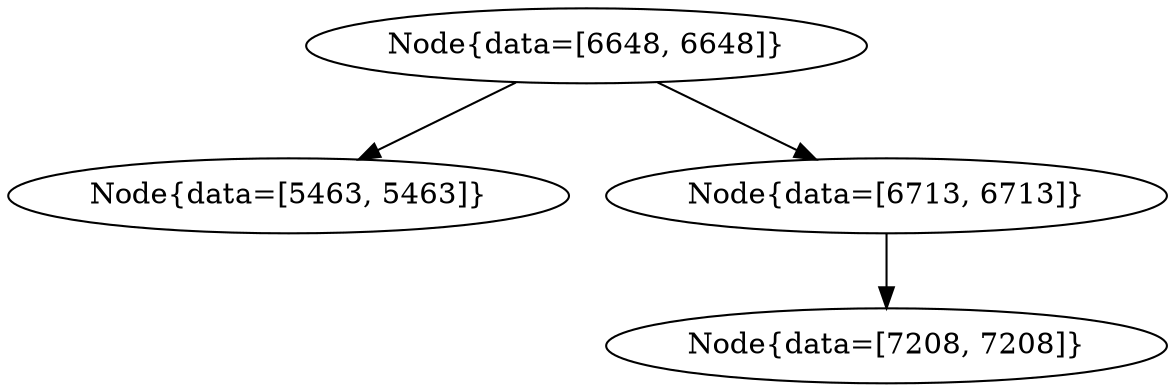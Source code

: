 digraph G{
1470333951 [label="Node{data=[6648, 6648]}"]
1470333951 -> 895735060
895735060 [label="Node{data=[5463, 5463]}"]
1470333951 -> 906335100
906335100 [label="Node{data=[6713, 6713]}"]
906335100 -> 1628764536
1628764536 [label="Node{data=[7208, 7208]}"]
}